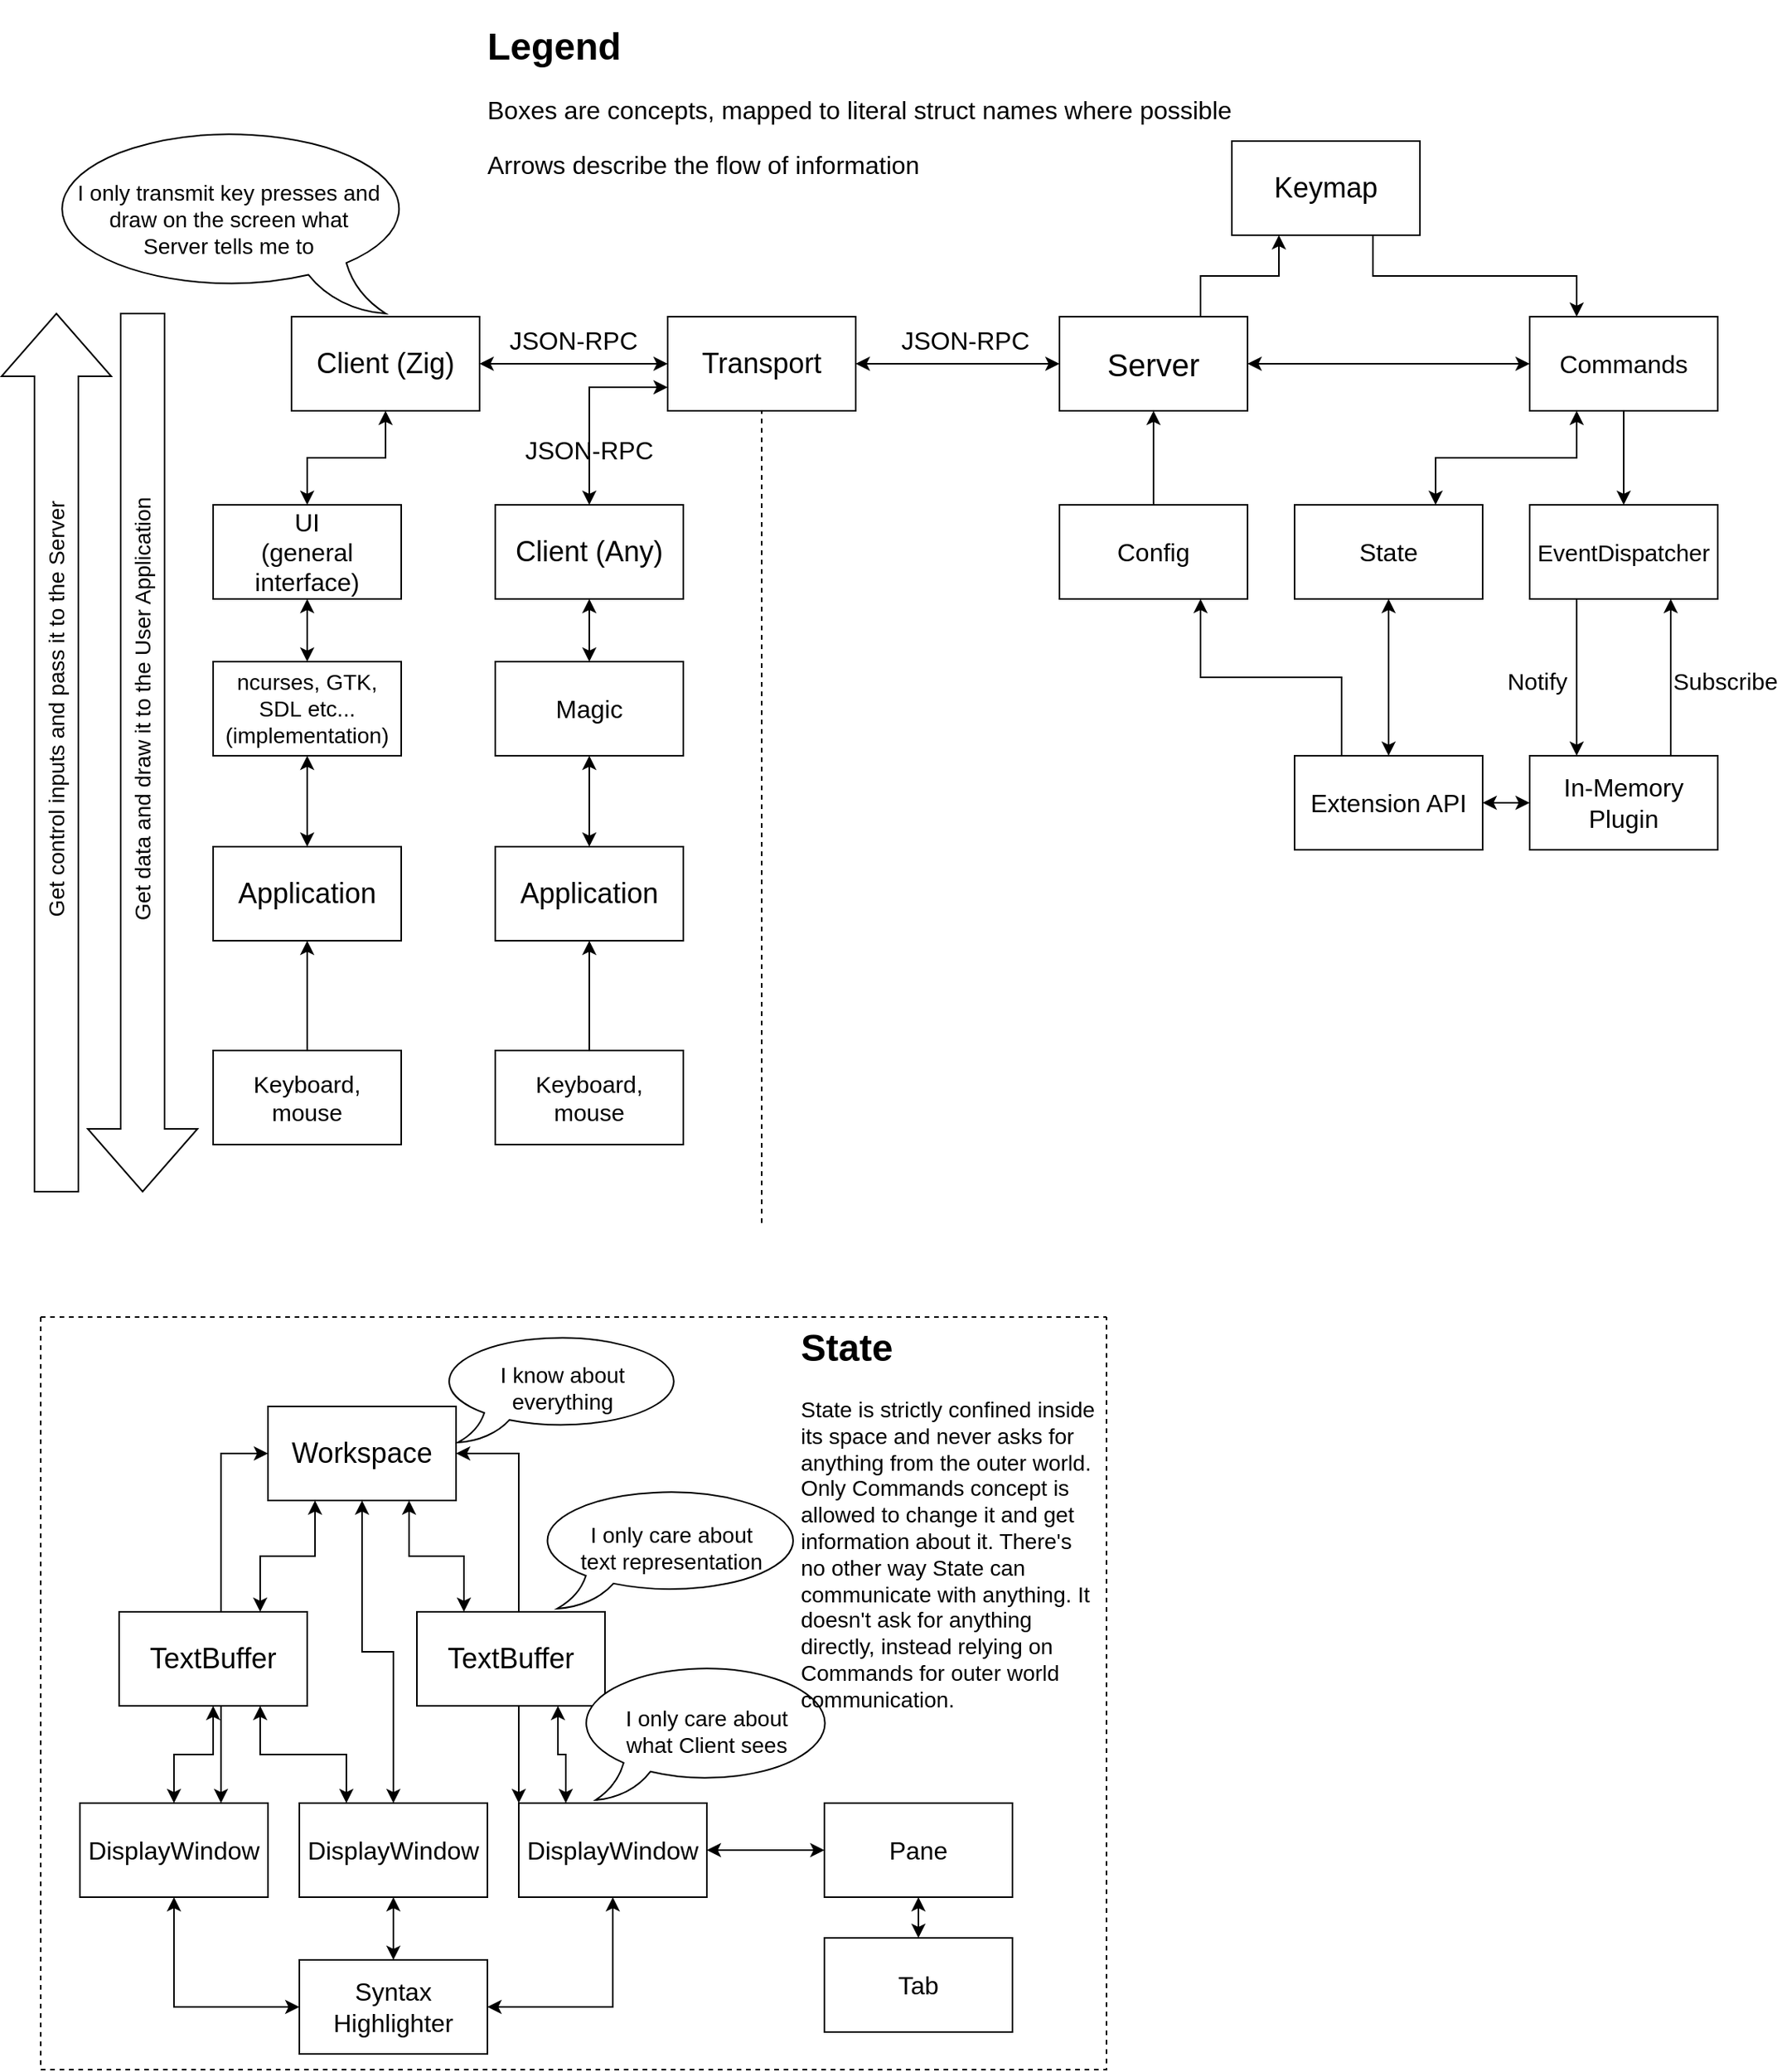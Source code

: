 <mxfile version="14.9.2" type="device"><diagram id="rlbUJ7nDC0W0OCyTNqjq" name="Page-1"><mxGraphModel dx="1418" dy="810" grid="1" gridSize="10" guides="1" tooltips="1" connect="1" arrows="1" fold="1" page="1" pageScale="1" pageWidth="1169" pageHeight="827" math="0" shadow="0"><root><mxCell id="0"/><mxCell id="1" parent="0"/><mxCell id="NQ90ox9wd04JSKlvOJOp-9" value="" style="endArrow=none;html=1;entryX=0.5;entryY=1;entryDx=0;entryDy=0;dashed=1;" parent="1" target="NQ90ox9wd04JSKlvOJOp-5" edge="1"><mxGeometry width="50" height="50" relative="1" as="geometry"><mxPoint x="490" y="780" as="sourcePoint"/><mxPoint x="490" y="132" as="targetPoint"/></mxGeometry></mxCell><mxCell id="NQ90ox9wd04JSKlvOJOp-10" style="edgeStyle=orthogonalEdgeStyle;rounded=0;orthogonalLoop=1;jettySize=auto;html=1;exitX=0.5;exitY=1;exitDx=0;exitDy=0;entryX=0.5;entryY=0;entryDx=0;entryDy=0;startArrow=classic;startFill=1;" parent="1" source="NQ90ox9wd04JSKlvOJOp-1" target="NQ90ox9wd04JSKlvOJOp-3" edge="1"><mxGeometry relative="1" as="geometry"/></mxCell><mxCell id="NQ90ox9wd04JSKlvOJOp-37" style="edgeStyle=orthogonalEdgeStyle;rounded=0;orthogonalLoop=1;jettySize=auto;html=1;exitX=1;exitY=0.5;exitDx=0;exitDy=0;entryX=0;entryY=0.5;entryDx=0;entryDy=0;startArrow=classic;startFill=1;" parent="1" source="NQ90ox9wd04JSKlvOJOp-1" target="NQ90ox9wd04JSKlvOJOp-5" edge="1"><mxGeometry relative="1" as="geometry"/></mxCell><mxCell id="NQ90ox9wd04JSKlvOJOp-1" value="&lt;font style=&quot;font-size: 18px&quot;&gt;Client (Zig)&lt;/font&gt;" style="rounded=0;whiteSpace=wrap;html=1;" parent="1" vertex="1"><mxGeometry x="190" y="202" width="120" height="60" as="geometry"/></mxCell><mxCell id="NQ90ox9wd04JSKlvOJOp-11" style="edgeStyle=orthogonalEdgeStyle;rounded=0;orthogonalLoop=1;jettySize=auto;html=1;exitX=0.5;exitY=1;exitDx=0;exitDy=0;entryX=0.5;entryY=0;entryDx=0;entryDy=0;startArrow=classic;startFill=1;" parent="1" source="NQ90ox9wd04JSKlvOJOp-3" target="NQ90ox9wd04JSKlvOJOp-4" edge="1"><mxGeometry relative="1" as="geometry"/></mxCell><mxCell id="NQ90ox9wd04JSKlvOJOp-3" value="&lt;font style=&quot;font-size: 16px&quot;&gt;UI &lt;br&gt;(general interface)&lt;/font&gt;" style="rounded=0;whiteSpace=wrap;html=1;" parent="1" vertex="1"><mxGeometry x="140" y="322" width="120" height="60" as="geometry"/></mxCell><mxCell id="NQ90ox9wd04JSKlvOJOp-33" value="" style="edgeStyle=orthogonalEdgeStyle;rounded=0;orthogonalLoop=1;jettySize=auto;html=1;startArrow=classic;startFill=1;" parent="1" source="NQ90ox9wd04JSKlvOJOp-4" target="NQ90ox9wd04JSKlvOJOp-32" edge="1"><mxGeometry relative="1" as="geometry"/></mxCell><mxCell id="NQ90ox9wd04JSKlvOJOp-4" value="&lt;font style=&quot;font-size: 14px&quot;&gt;ncurses,&amp;nbsp;&lt;span&gt;GTK, SDL&amp;nbsp;&lt;/span&gt;&lt;span&gt;etc...&lt;/span&gt;&lt;br&gt;(implementation)&lt;/font&gt;" style="rounded=0;whiteSpace=wrap;html=1;" parent="1" vertex="1"><mxGeometry x="140" y="422" width="120" height="60" as="geometry"/></mxCell><mxCell id="NQ90ox9wd04JSKlvOJOp-38" style="edgeStyle=orthogonalEdgeStyle;rounded=0;orthogonalLoop=1;jettySize=auto;html=1;exitX=1;exitY=0.5;exitDx=0;exitDy=0;entryX=0;entryY=0.5;entryDx=0;entryDy=0;startArrow=classic;startFill=1;" parent="1" source="NQ90ox9wd04JSKlvOJOp-5" target="NQ90ox9wd04JSKlvOJOp-6" edge="1"><mxGeometry relative="1" as="geometry"/></mxCell><mxCell id="NQ90ox9wd04JSKlvOJOp-5" value="&lt;font style=&quot;font-size: 18px&quot;&gt;Transport&lt;/font&gt;" style="rounded=0;whiteSpace=wrap;html=1;" parent="1" vertex="1"><mxGeometry x="430" y="202" width="120" height="60" as="geometry"/></mxCell><mxCell id="qX61lk0xgd0JyP0hP19A-1" style="edgeStyle=orthogonalEdgeStyle;rounded=0;orthogonalLoop=1;jettySize=auto;html=1;exitX=1;exitY=0.5;exitDx=0;exitDy=0;entryX=0;entryY=0.5;entryDx=0;entryDy=0;startArrow=classic;startFill=1;" edge="1" parent="1" source="NQ90ox9wd04JSKlvOJOp-6" target="NQ90ox9wd04JSKlvOJOp-60"><mxGeometry relative="1" as="geometry"/></mxCell><mxCell id="qX61lk0xgd0JyP0hP19A-2" style="edgeStyle=orthogonalEdgeStyle;rounded=0;orthogonalLoop=1;jettySize=auto;html=1;exitX=0.75;exitY=0;exitDx=0;exitDy=0;entryX=0.25;entryY=1;entryDx=0;entryDy=0;" edge="1" parent="1" source="NQ90ox9wd04JSKlvOJOp-6" target="Z52g4UXpfN4LU59mucdz-28"><mxGeometry relative="1" as="geometry"/></mxCell><mxCell id="NQ90ox9wd04JSKlvOJOp-6" value="&lt;font style=&quot;font-size: 20px&quot;&gt;Server&lt;/font&gt;" style="rounded=0;whiteSpace=wrap;html=1;" parent="1" vertex="1"><mxGeometry x="680" y="202" width="120" height="60" as="geometry"/></mxCell><mxCell id="NQ90ox9wd04JSKlvOJOp-32" value="&lt;font style=&quot;font-size: 18px&quot;&gt;Application&lt;/font&gt;" style="rounded=0;whiteSpace=wrap;html=1;" parent="1" vertex="1"><mxGeometry x="140" y="540" width="120" height="60" as="geometry"/></mxCell><mxCell id="NQ90ox9wd04JSKlvOJOp-36" style="edgeStyle=orthogonalEdgeStyle;rounded=0;orthogonalLoop=1;jettySize=auto;html=1;exitX=0.5;exitY=0;exitDx=0;exitDy=0;entryX=0;entryY=0.75;entryDx=0;entryDy=0;startArrow=classic;startFill=1;" parent="1" source="NQ90ox9wd04JSKlvOJOp-35" target="NQ90ox9wd04JSKlvOJOp-5" edge="1"><mxGeometry relative="1" as="geometry"/></mxCell><mxCell id="NQ90ox9wd04JSKlvOJOp-41" style="edgeStyle=orthogonalEdgeStyle;rounded=0;orthogonalLoop=1;jettySize=auto;html=1;exitX=0.5;exitY=1;exitDx=0;exitDy=0;entryX=0.5;entryY=0;entryDx=0;entryDy=0;startArrow=classic;startFill=1;strokeColor=#000000;" parent="1" source="NQ90ox9wd04JSKlvOJOp-35" target="NQ90ox9wd04JSKlvOJOp-40" edge="1"><mxGeometry relative="1" as="geometry"/></mxCell><mxCell id="NQ90ox9wd04JSKlvOJOp-35" value="&lt;font style=&quot;font-size: 18px&quot;&gt;Client (Any)&lt;/font&gt;" style="rounded=0;whiteSpace=wrap;html=1;" parent="1" vertex="1"><mxGeometry x="320" y="322" width="120" height="60" as="geometry"/></mxCell><mxCell id="NQ90ox9wd04JSKlvOJOp-43" value="" style="edgeStyle=orthogonalEdgeStyle;rounded=0;orthogonalLoop=1;jettySize=auto;html=1;startArrow=classic;startFill=1;strokeColor=#000000;" parent="1" source="NQ90ox9wd04JSKlvOJOp-40" target="NQ90ox9wd04JSKlvOJOp-42" edge="1"><mxGeometry relative="1" as="geometry"/></mxCell><mxCell id="NQ90ox9wd04JSKlvOJOp-40" value="&lt;span style=&quot;font-size: 16px&quot;&gt;Magic&lt;/span&gt;" style="rounded=0;whiteSpace=wrap;html=1;" parent="1" vertex="1"><mxGeometry x="320" y="422" width="120" height="60" as="geometry"/></mxCell><mxCell id="NQ90ox9wd04JSKlvOJOp-42" value="&lt;font style=&quot;font-size: 18px&quot;&gt;Application&lt;/font&gt;" style="rounded=0;whiteSpace=wrap;html=1;" parent="1" vertex="1"><mxGeometry x="320" y="540" width="120" height="60" as="geometry"/></mxCell><mxCell id="NQ90ox9wd04JSKlvOJOp-47" value="&lt;font style=&quot;font-size: 16px&quot;&gt;JSON-RPC&lt;/font&gt;" style="text;html=1;strokeColor=none;fillColor=none;align=center;verticalAlign=middle;whiteSpace=wrap;rounded=0;" parent="1" vertex="1"><mxGeometry x="320" y="202" width="100" height="30" as="geometry"/></mxCell><mxCell id="NQ90ox9wd04JSKlvOJOp-48" value="&lt;font style=&quot;font-size: 16px&quot;&gt;JSON-RPC&lt;/font&gt;" style="text;html=1;strokeColor=none;fillColor=none;align=center;verticalAlign=middle;whiteSpace=wrap;rounded=0;" parent="1" vertex="1"><mxGeometry x="570" y="202" width="100" height="30" as="geometry"/></mxCell><mxCell id="NQ90ox9wd04JSKlvOJOp-49" value="&lt;h1&gt;Legend&lt;/h1&gt;&lt;p style=&quot;font-size: 16px&quot;&gt;&lt;font style=&quot;font-size: 16px&quot;&gt;Boxes are concepts, mapped to literal struct names where possible&lt;/font&gt;&lt;/p&gt;&lt;p style=&quot;font-size: 16px&quot;&gt;&lt;font style=&quot;font-size: 16px&quot;&gt;Arrows describe the flow of information&lt;/font&gt;&lt;/p&gt;" style="text;html=1;strokeColor=none;fillColor=none;spacing=5;spacingTop=-20;whiteSpace=wrap;overflow=hidden;rounded=0;" parent="1" vertex="1"><mxGeometry x="310" y="10" width="490" height="150" as="geometry"/></mxCell><mxCell id="qX61lk0xgd0JyP0hP19A-5" style="edgeStyle=orthogonalEdgeStyle;rounded=0;orthogonalLoop=1;jettySize=auto;html=1;exitX=0.25;exitY=1;exitDx=0;exitDy=0;entryX=0.25;entryY=0;entryDx=0;entryDy=0;" edge="1" parent="1" source="NQ90ox9wd04JSKlvOJOp-50" target="NQ90ox9wd04JSKlvOJOp-78"><mxGeometry relative="1" as="geometry"/></mxCell><mxCell id="NQ90ox9wd04JSKlvOJOp-50" value="&lt;font style=&quot;font-size: 15px&quot;&gt;EventDispatcher&lt;/font&gt;" style="rounded=0;whiteSpace=wrap;html=1;" parent="1" vertex="1"><mxGeometry x="980" y="322" width="120" height="60" as="geometry"/></mxCell><mxCell id="NQ90ox9wd04JSKlvOJOp-58" value="&lt;span style=&quot;font-size: 14px&quot;&gt;I only transmit&amp;nbsp;&lt;/span&gt;&lt;span style=&quot;font-size: 14px&quot;&gt;key presses and&lt;/span&gt;&lt;br style=&quot;font-size: 14px&quot;&gt;&lt;span style=&quot;font-size: 14px&quot;&gt;draw on the screen&amp;nbsp;&lt;/span&gt;&lt;span style=&quot;font-size: 14px&quot;&gt;what &lt;br&gt;Server tells me to&lt;/span&gt;" style="whiteSpace=wrap;html=1;shape=mxgraph.basic.oval_callout;rounded=0;direction=east;flipH=1;" parent="1" vertex="1"><mxGeometry x="30" y="80" width="240" height="120" as="geometry"/></mxCell><mxCell id="qX61lk0xgd0JyP0hP19A-4" style="edgeStyle=orthogonalEdgeStyle;rounded=0;orthogonalLoop=1;jettySize=auto;html=1;exitX=0.5;exitY=1;exitDx=0;exitDy=0;entryX=0.5;entryY=0;entryDx=0;entryDy=0;" edge="1" parent="1" source="NQ90ox9wd04JSKlvOJOp-60" target="NQ90ox9wd04JSKlvOJOp-50"><mxGeometry relative="1" as="geometry"/></mxCell><mxCell id="qX61lk0xgd0JyP0hP19A-10" style="edgeStyle=orthogonalEdgeStyle;rounded=0;orthogonalLoop=1;jettySize=auto;html=1;exitX=0.25;exitY=1;exitDx=0;exitDy=0;entryX=0.75;entryY=0;entryDx=0;entryDy=0;startArrow=classic;startFill=1;" edge="1" parent="1" source="NQ90ox9wd04JSKlvOJOp-60" target="qX61lk0xgd0JyP0hP19A-9"><mxGeometry relative="1" as="geometry"/></mxCell><mxCell id="NQ90ox9wd04JSKlvOJOp-60" value="&lt;font style=&quot;font-size: 16px&quot;&gt;Commands&lt;/font&gt;" style="rounded=0;whiteSpace=wrap;html=1;" parent="1" vertex="1"><mxGeometry x="980" y="202" width="120" height="60" as="geometry"/></mxCell><mxCell id="NQ90ox9wd04JSKlvOJOp-72" style="edgeStyle=orthogonalEdgeStyle;rounded=0;orthogonalLoop=1;jettySize=auto;html=1;exitX=0.5;exitY=0;exitDx=0;exitDy=0;entryX=0.5;entryY=1;entryDx=0;entryDy=0;startArrow=none;startFill=0;endArrow=classic;endFill=1;strokeColor=#000000;" parent="1" source="NQ90ox9wd04JSKlvOJOp-69" target="NQ90ox9wd04JSKlvOJOp-32" edge="1"><mxGeometry relative="1" as="geometry"/></mxCell><mxCell id="NQ90ox9wd04JSKlvOJOp-69" value="&lt;font style=&quot;font-size: 15px&quot;&gt;Keyboard,&lt;br&gt;mouse&lt;/font&gt;" style="rounded=0;whiteSpace=wrap;html=1;" parent="1" vertex="1"><mxGeometry x="140" y="670" width="120" height="60" as="geometry"/></mxCell><mxCell id="NQ90ox9wd04JSKlvOJOp-71" style="edgeStyle=orthogonalEdgeStyle;rounded=0;orthogonalLoop=1;jettySize=auto;html=1;exitX=0.5;exitY=0;exitDx=0;exitDy=0;entryX=0.5;entryY=1;entryDx=0;entryDy=0;startArrow=none;startFill=0;endArrow=classic;endFill=1;strokeColor=#000000;" parent="1" source="NQ90ox9wd04JSKlvOJOp-70" target="NQ90ox9wd04JSKlvOJOp-42" edge="1"><mxGeometry relative="1" as="geometry"/></mxCell><mxCell id="NQ90ox9wd04JSKlvOJOp-70" value="&lt;font style=&quot;font-size: 15px&quot;&gt;Keyboard,&lt;br&gt;mouse&lt;/font&gt;" style="rounded=0;whiteSpace=wrap;html=1;" parent="1" vertex="1"><mxGeometry x="320" y="670" width="120" height="60" as="geometry"/></mxCell><mxCell id="NQ90ox9wd04JSKlvOJOp-74" value="" style="html=1;shadow=0;dashed=0;align=center;verticalAlign=middle;shape=mxgraph.arrows2.arrow;dy=0.6;dx=40;direction=north;notch=0;rounded=0;" parent="1" vertex="1"><mxGeometry x="5" y="200" width="70" height="560" as="geometry"/></mxCell><mxCell id="NQ90ox9wd04JSKlvOJOp-75" value="" style="html=1;shadow=0;dashed=0;align=center;verticalAlign=middle;shape=mxgraph.arrows2.arrow;dy=0.6;dx=40;direction=south;notch=0;rounded=0;" parent="1" vertex="1"><mxGeometry x="60" y="200" width="70" height="560" as="geometry"/></mxCell><mxCell id="NQ90ox9wd04JSKlvOJOp-76" value="&lt;font style=&quot;font-size: 14px&quot;&gt;Get data and draw it to the User Application&lt;/font&gt;" style="text;html=1;strokeColor=none;fillColor=none;align=center;verticalAlign=middle;whiteSpace=wrap;rounded=0;rotation=270;" parent="1" vertex="1"><mxGeometry x="-50" y="432" width="290" height="40" as="geometry"/></mxCell><mxCell id="NQ90ox9wd04JSKlvOJOp-77" value="&lt;font style=&quot;font-size: 14px&quot;&gt;Get control inputs and pass it to the Server&lt;br&gt;&lt;/font&gt;" style="text;html=1;strokeColor=none;fillColor=none;align=center;verticalAlign=middle;whiteSpace=wrap;rounded=0;rotation=270;" parent="1" vertex="1"><mxGeometry x="-110" y="432" width="300" height="40" as="geometry"/></mxCell><mxCell id="qX61lk0xgd0JyP0hP19A-6" style="edgeStyle=orthogonalEdgeStyle;rounded=0;orthogonalLoop=1;jettySize=auto;html=1;exitX=0.75;exitY=0;exitDx=0;exitDy=0;entryX=0.75;entryY=1;entryDx=0;entryDy=0;" edge="1" parent="1" source="NQ90ox9wd04JSKlvOJOp-78" target="NQ90ox9wd04JSKlvOJOp-50"><mxGeometry relative="1" as="geometry"/></mxCell><mxCell id="qX61lk0xgd0JyP0hP19A-21" style="edgeStyle=orthogonalEdgeStyle;rounded=0;orthogonalLoop=1;jettySize=auto;html=1;exitX=0;exitY=0.5;exitDx=0;exitDy=0;entryX=1;entryY=0.5;entryDx=0;entryDy=0;startArrow=classic;startFill=1;" edge="1" parent="1" source="NQ90ox9wd04JSKlvOJOp-78" target="qX61lk0xgd0JyP0hP19A-17"><mxGeometry relative="1" as="geometry"/></mxCell><mxCell id="NQ90ox9wd04JSKlvOJOp-78" value="&lt;font style=&quot;font-size: 16px&quot;&gt;In-Memory&lt;br&gt;Plugin&lt;br&gt;&lt;/font&gt;" style="rounded=0;whiteSpace=wrap;html=1;" parent="1" vertex="1"><mxGeometry x="980" y="482" width="120" height="60" as="geometry"/></mxCell><mxCell id="NQ90ox9wd04JSKlvOJOp-79" value="&lt;font style=&quot;font-size: 16px&quot;&gt;JSON-RPC&lt;/font&gt;" style="text;html=1;strokeColor=none;fillColor=none;align=center;verticalAlign=middle;whiteSpace=wrap;rounded=0;" parent="1" vertex="1"><mxGeometry x="330" y="272" width="100" height="30" as="geometry"/></mxCell><mxCell id="Z52g4UXpfN4LU59mucdz-1" value="" style="swimlane;startSize=0;dashed=1;" parent="1" vertex="1"><mxGeometry x="30" y="840" width="680" height="480" as="geometry"><mxRectangle x="535" y="710" width="50" height="40" as="alternateBounds"/></mxGeometry></mxCell><mxCell id="Z52g4UXpfN4LU59mucdz-4" style="edgeStyle=orthogonalEdgeStyle;rounded=0;orthogonalLoop=1;jettySize=auto;html=1;exitX=0.5;exitY=0;exitDx=0;exitDy=0;entryX=0.5;entryY=1;entryDx=0;entryDy=0;startArrow=classic;startFill=1;" parent="Z52g4UXpfN4LU59mucdz-1" source="NQ90ox9wd04JSKlvOJOp-16" target="NQ90ox9wd04JSKlvOJOp-12" edge="1"><mxGeometry relative="1" as="geometry"/></mxCell><mxCell id="Z52g4UXpfN4LU59mucdz-7" style="edgeStyle=orthogonalEdgeStyle;rounded=0;orthogonalLoop=1;jettySize=auto;html=1;exitX=0.75;exitY=0;exitDx=0;exitDy=0;entryX=0;entryY=0.5;entryDx=0;entryDy=0;startArrow=classic;startFill=1;" parent="Z52g4UXpfN4LU59mucdz-1" source="NQ90ox9wd04JSKlvOJOp-16" target="Z52g4UXpfN4LU59mucdz-3" edge="1"><mxGeometry relative="1" as="geometry"/></mxCell><mxCell id="NQ90ox9wd04JSKlvOJOp-16" value="&lt;font style=&quot;font-size: 16px&quot;&gt;DisplayWindow&lt;/font&gt;" style="rounded=0;whiteSpace=wrap;html=1;" parent="Z52g4UXpfN4LU59mucdz-1" vertex="1"><mxGeometry x="25" y="310" width="120" height="60" as="geometry"/></mxCell><mxCell id="Z52g4UXpfN4LU59mucdz-5" style="edgeStyle=orthogonalEdgeStyle;rounded=0;orthogonalLoop=1;jettySize=auto;html=1;exitX=0.25;exitY=0;exitDx=0;exitDy=0;entryX=0.75;entryY=1;entryDx=0;entryDy=0;startArrow=classic;startFill=1;" parent="Z52g4UXpfN4LU59mucdz-1" source="NQ90ox9wd04JSKlvOJOp-14" target="NQ90ox9wd04JSKlvOJOp-12" edge="1"><mxGeometry relative="1" as="geometry"/></mxCell><mxCell id="Z52g4UXpfN4LU59mucdz-12" style="edgeStyle=orthogonalEdgeStyle;rounded=0;orthogonalLoop=1;jettySize=auto;html=1;exitX=0.5;exitY=0;exitDx=0;exitDy=0;entryX=0.5;entryY=1;entryDx=0;entryDy=0;startArrow=classic;startFill=1;" parent="Z52g4UXpfN4LU59mucdz-1" source="NQ90ox9wd04JSKlvOJOp-14" target="Z52g4UXpfN4LU59mucdz-3" edge="1"><mxGeometry relative="1" as="geometry"/></mxCell><mxCell id="NQ90ox9wd04JSKlvOJOp-14" value="&lt;font style=&quot;font-size: 16px&quot;&gt;DisplayWindow&lt;/font&gt;" style="rounded=0;whiteSpace=wrap;html=1;" parent="Z52g4UXpfN4LU59mucdz-1" vertex="1"><mxGeometry x="165" y="310" width="120" height="60" as="geometry"/></mxCell><mxCell id="Z52g4UXpfN4LU59mucdz-6" style="edgeStyle=orthogonalEdgeStyle;rounded=0;orthogonalLoop=1;jettySize=auto;html=1;exitX=0.25;exitY=0;exitDx=0;exitDy=0;entryX=0.75;entryY=1;entryDx=0;entryDy=0;startArrow=classic;startFill=1;" parent="Z52g4UXpfN4LU59mucdz-1" source="NQ90ox9wd04JSKlvOJOp-87" target="NQ90ox9wd04JSKlvOJOp-15" edge="1"><mxGeometry relative="1" as="geometry"/></mxCell><mxCell id="Z52g4UXpfN4LU59mucdz-11" style="edgeStyle=orthogonalEdgeStyle;rounded=0;orthogonalLoop=1;jettySize=auto;html=1;exitX=0;exitY=0;exitDx=0;exitDy=0;entryX=1;entryY=0.5;entryDx=0;entryDy=0;startArrow=classic;startFill=1;" parent="Z52g4UXpfN4LU59mucdz-1" source="NQ90ox9wd04JSKlvOJOp-87" target="Z52g4UXpfN4LU59mucdz-3" edge="1"><mxGeometry relative="1" as="geometry"/></mxCell><mxCell id="NQ90ox9wd04JSKlvOJOp-87" value="&lt;font style=&quot;font-size: 16px&quot;&gt;DisplayWindow&lt;/font&gt;" style="rounded=0;whiteSpace=wrap;html=1;" parent="Z52g4UXpfN4LU59mucdz-1" vertex="1"><mxGeometry x="305" y="310" width="120" height="60" as="geometry"/></mxCell><mxCell id="Z52g4UXpfN4LU59mucdz-10" style="edgeStyle=orthogonalEdgeStyle;rounded=0;orthogonalLoop=1;jettySize=auto;html=1;exitX=0.25;exitY=0;exitDx=0;exitDy=0;entryX=0.75;entryY=1;entryDx=0;entryDy=0;startArrow=classic;startFill=1;" parent="Z52g4UXpfN4LU59mucdz-1" source="NQ90ox9wd04JSKlvOJOp-15" target="Z52g4UXpfN4LU59mucdz-3" edge="1"><mxGeometry relative="1" as="geometry"/></mxCell><mxCell id="NQ90ox9wd04JSKlvOJOp-15" value="&lt;font style=&quot;font-size: 18px&quot;&gt;TextBuffer&lt;/font&gt;" style="rounded=0;whiteSpace=wrap;html=1;" parent="Z52g4UXpfN4LU59mucdz-1" vertex="1"><mxGeometry x="240" y="188" width="120" height="60" as="geometry"/></mxCell><mxCell id="NQ90ox9wd04JSKlvOJOp-82" value="&lt;font style=&quot;font-size: 14px&quot;&gt;I only care about&lt;br&gt;what Client sees&lt;/font&gt;" style="whiteSpace=wrap;html=1;shape=mxgraph.basic.oval_callout;rounded=0;direction=east;flipH=0;flipV=0;" parent="Z52g4UXpfN4LU59mucdz-1" vertex="1"><mxGeometry x="340" y="220" width="170" height="88" as="geometry"/></mxCell><mxCell id="NQ90ox9wd04JSKlvOJOp-83" value="&lt;font style=&quot;font-size: 14px&quot;&gt;I only care about&lt;br&gt;text representation&lt;/font&gt;" style="whiteSpace=wrap;shape=mxgraph.basic.oval_callout;rounded=0;direction=east;flipH=0;flipV=0;sketch=0;shadow=0;labelPosition=center;verticalLabelPosition=middle;align=center;verticalAlign=middle;labelBorderColor=none;html=1;" parent="Z52g4UXpfN4LU59mucdz-1" vertex="1"><mxGeometry x="315" y="108" width="175" height="78" as="geometry"/></mxCell><mxCell id="Z52g4UXpfN4LU59mucdz-9" style="edgeStyle=orthogonalEdgeStyle;rounded=0;orthogonalLoop=1;jettySize=auto;html=1;exitX=0.75;exitY=0;exitDx=0;exitDy=0;entryX=0.25;entryY=1;entryDx=0;entryDy=0;startArrow=classic;startFill=1;" parent="Z52g4UXpfN4LU59mucdz-1" source="NQ90ox9wd04JSKlvOJOp-12" target="Z52g4UXpfN4LU59mucdz-3" edge="1"><mxGeometry relative="1" as="geometry"/></mxCell><mxCell id="NQ90ox9wd04JSKlvOJOp-12" value="&lt;font style=&quot;font-size: 18px&quot;&gt;TextBuffer&lt;/font&gt;" style="rounded=0;whiteSpace=wrap;html=1;" parent="Z52g4UXpfN4LU59mucdz-1" vertex="1"><mxGeometry x="50" y="188" width="120" height="60" as="geometry"/></mxCell><mxCell id="Z52g4UXpfN4LU59mucdz-3" value="&lt;font style=&quot;font-size: 18px&quot;&gt;Workspace&lt;/font&gt;" style="rounded=0;whiteSpace=wrap;html=1;" parent="Z52g4UXpfN4LU59mucdz-1" vertex="1"><mxGeometry x="145" y="57" width="120" height="60" as="geometry"/></mxCell><mxCell id="Z52g4UXpfN4LU59mucdz-13" value="&lt;font style=&quot;font-size: 14px&quot;&gt;I know about&lt;br&gt;everything&lt;/font&gt;" style="whiteSpace=wrap;shape=mxgraph.basic.oval_callout;rounded=0;direction=east;flipH=0;flipV=0;sketch=0;shadow=0;labelPosition=center;verticalLabelPosition=middle;align=center;verticalAlign=middle;labelBorderColor=none;html=1;" parent="Z52g4UXpfN4LU59mucdz-1" vertex="1"><mxGeometry x="253" y="10" width="160" height="70" as="geometry"/></mxCell><mxCell id="Z52g4UXpfN4LU59mucdz-20" style="edgeStyle=orthogonalEdgeStyle;rounded=0;orthogonalLoop=1;jettySize=auto;html=1;exitX=0;exitY=0.5;exitDx=0;exitDy=0;entryX=0.5;entryY=1;entryDx=0;entryDy=0;startArrow=classic;startFill=1;" parent="Z52g4UXpfN4LU59mucdz-1" source="NQ90ox9wd04JSKlvOJOp-67" target="NQ90ox9wd04JSKlvOJOp-16" edge="1"><mxGeometry relative="1" as="geometry"/></mxCell><mxCell id="Z52g4UXpfN4LU59mucdz-21" style="edgeStyle=orthogonalEdgeStyle;rounded=0;orthogonalLoop=1;jettySize=auto;html=1;exitX=0.5;exitY=0;exitDx=0;exitDy=0;entryX=0.5;entryY=1;entryDx=0;entryDy=0;startArrow=classic;startFill=1;" parent="Z52g4UXpfN4LU59mucdz-1" source="NQ90ox9wd04JSKlvOJOp-67" target="NQ90ox9wd04JSKlvOJOp-14" edge="1"><mxGeometry relative="1" as="geometry"/></mxCell><mxCell id="Z52g4UXpfN4LU59mucdz-22" style="edgeStyle=orthogonalEdgeStyle;rounded=0;orthogonalLoop=1;jettySize=auto;html=1;exitX=1;exitY=0.5;exitDx=0;exitDy=0;entryX=0.5;entryY=1;entryDx=0;entryDy=0;startArrow=classic;startFill=1;" parent="Z52g4UXpfN4LU59mucdz-1" source="NQ90ox9wd04JSKlvOJOp-67" target="NQ90ox9wd04JSKlvOJOp-87" edge="1"><mxGeometry relative="1" as="geometry"/></mxCell><mxCell id="NQ90ox9wd04JSKlvOJOp-67" value="&lt;font style=&quot;font-size: 16px&quot;&gt;Syntax&lt;br&gt;Highlighter&lt;/font&gt;" style="rounded=0;whiteSpace=wrap;html=1;" parent="Z52g4UXpfN4LU59mucdz-1" vertex="1"><mxGeometry x="165" y="410" width="120" height="60" as="geometry"/></mxCell><mxCell id="ABiOQHaXhz_3gu1jBrvS-12" value="&lt;h1&gt;State&lt;/h1&gt;&lt;p style=&quot;font-size: 14px&quot;&gt;State is strictly confined inside its space and never asks for anything from the outer world. Only Commands concept is allowed to change it and get information about it. There's no other way State can communicate with&lt;span&gt;&amp;nbsp;anything. It doesn't ask for anything directly, instead relying on Commands for outer world communication.&lt;/span&gt;&lt;/p&gt;" style="text;html=1;strokeColor=none;fillColor=none;spacing=5;spacingTop=-20;whiteSpace=wrap;overflow=hidden;rounded=0;" parent="Z52g4UXpfN4LU59mucdz-1" vertex="1"><mxGeometry x="480" width="200" height="250" as="geometry"/></mxCell><mxCell id="ABiOQHaXhz_3gu1jBrvS-25" style="edgeStyle=orthogonalEdgeStyle;rounded=0;orthogonalLoop=1;jettySize=auto;html=1;exitX=0;exitY=0.5;exitDx=0;exitDy=0;entryX=1;entryY=0.5;entryDx=0;entryDy=0;startArrow=classic;startFill=1;" parent="Z52g4UXpfN4LU59mucdz-1" source="ABiOQHaXhz_3gu1jBrvS-20" target="NQ90ox9wd04JSKlvOJOp-87" edge="1"><mxGeometry relative="1" as="geometry"/></mxCell><mxCell id="ABiOQHaXhz_3gu1jBrvS-20" value="&lt;font style=&quot;font-size: 16px&quot;&gt;Pane&lt;/font&gt;" style="rounded=0;whiteSpace=wrap;html=1;" parent="Z52g4UXpfN4LU59mucdz-1" vertex="1"><mxGeometry x="500" y="310" width="120" height="60" as="geometry"/></mxCell><mxCell id="ABiOQHaXhz_3gu1jBrvS-22" value="" style="edgeStyle=orthogonalEdgeStyle;rounded=0;orthogonalLoop=1;jettySize=auto;html=1;startArrow=classic;startFill=1;" parent="Z52g4UXpfN4LU59mucdz-1" source="ABiOQHaXhz_3gu1jBrvS-21" target="ABiOQHaXhz_3gu1jBrvS-20" edge="1"><mxGeometry relative="1" as="geometry"/></mxCell><mxCell id="ABiOQHaXhz_3gu1jBrvS-21" value="&lt;font style=&quot;font-size: 16px&quot;&gt;Tab&lt;/font&gt;" style="rounded=0;whiteSpace=wrap;html=1;" parent="Z52g4UXpfN4LU59mucdz-1" vertex="1"><mxGeometry x="500" y="396" width="120" height="60" as="geometry"/></mxCell><mxCell id="qX61lk0xgd0JyP0hP19A-3" style="edgeStyle=orthogonalEdgeStyle;rounded=0;orthogonalLoop=1;jettySize=auto;html=1;exitX=0.75;exitY=1;exitDx=0;exitDy=0;entryX=0.25;entryY=0;entryDx=0;entryDy=0;" edge="1" parent="1" source="Z52g4UXpfN4LU59mucdz-28" target="NQ90ox9wd04JSKlvOJOp-60"><mxGeometry relative="1" as="geometry"/></mxCell><mxCell id="Z52g4UXpfN4LU59mucdz-28" value="&lt;font style=&quot;font-size: 18px&quot;&gt;Keymap&lt;/font&gt;" style="rounded=0;whiteSpace=wrap;html=1;" parent="1" vertex="1"><mxGeometry x="790" y="90" width="120" height="60" as="geometry"/></mxCell><mxCell id="Z52g4UXpfN4LU59mucdz-49" value="&lt;font style=&quot;font-size: 15px&quot;&gt;Subscribe&lt;br&gt;&lt;/font&gt;" style="text;html=1;strokeColor=none;fillColor=none;align=center;verticalAlign=middle;whiteSpace=wrap;rounded=0;" parent="1" vertex="1"><mxGeometry x="1070" y="414" width="70" height="40" as="geometry"/></mxCell><mxCell id="Z52g4UXpfN4LU59mucdz-50" value="&lt;font style=&quot;font-size: 15px&quot;&gt;Notify&lt;/font&gt;" style="text;html=1;strokeColor=none;fillColor=none;align=center;verticalAlign=middle;whiteSpace=wrap;rounded=0;" parent="1" vertex="1"><mxGeometry x="960" y="424" width="50" height="20" as="geometry"/></mxCell><mxCell id="qX61lk0xgd0JyP0hP19A-9" value="&lt;font style=&quot;font-size: 16px&quot;&gt;State&lt;br&gt;&lt;/font&gt;" style="rounded=0;whiteSpace=wrap;html=1;" vertex="1" parent="1"><mxGeometry x="830" y="322" width="120" height="60" as="geometry"/></mxCell><mxCell id="qX61lk0xgd0JyP0hP19A-18" style="edgeStyle=orthogonalEdgeStyle;rounded=0;orthogonalLoop=1;jettySize=auto;html=1;exitX=0.5;exitY=0;exitDx=0;exitDy=0;entryX=0.5;entryY=1;entryDx=0;entryDy=0;startArrow=none;startFill=0;" edge="1" parent="1" source="qX61lk0xgd0JyP0hP19A-12" target="NQ90ox9wd04JSKlvOJOp-6"><mxGeometry relative="1" as="geometry"/></mxCell><mxCell id="qX61lk0xgd0JyP0hP19A-12" value="&lt;font style=&quot;font-size: 16px&quot;&gt;Config&lt;br&gt;&lt;/font&gt;" style="rounded=0;whiteSpace=wrap;html=1;" vertex="1" parent="1"><mxGeometry x="680" y="322" width="120" height="60" as="geometry"/></mxCell><mxCell id="qX61lk0xgd0JyP0hP19A-19" style="edgeStyle=orthogonalEdgeStyle;rounded=0;orthogonalLoop=1;jettySize=auto;html=1;exitX=0.5;exitY=0;exitDx=0;exitDy=0;entryX=0.5;entryY=1;entryDx=0;entryDy=0;startArrow=classic;startFill=1;" edge="1" parent="1" source="qX61lk0xgd0JyP0hP19A-17" target="qX61lk0xgd0JyP0hP19A-9"><mxGeometry relative="1" as="geometry"/></mxCell><mxCell id="qX61lk0xgd0JyP0hP19A-20" style="edgeStyle=orthogonalEdgeStyle;rounded=0;orthogonalLoop=1;jettySize=auto;html=1;exitX=0.25;exitY=0;exitDx=0;exitDy=0;entryX=0.75;entryY=1;entryDx=0;entryDy=0;startArrow=none;startFill=0;" edge="1" parent="1" source="qX61lk0xgd0JyP0hP19A-17" target="qX61lk0xgd0JyP0hP19A-12"><mxGeometry relative="1" as="geometry"/></mxCell><mxCell id="qX61lk0xgd0JyP0hP19A-17" value="&lt;font style=&quot;font-size: 16px&quot;&gt;Extension API&lt;br&gt;&lt;/font&gt;" style="rounded=0;whiteSpace=wrap;html=1;" vertex="1" parent="1"><mxGeometry x="830" y="482" width="120" height="60" as="geometry"/></mxCell></root></mxGraphModel></diagram></mxfile>
